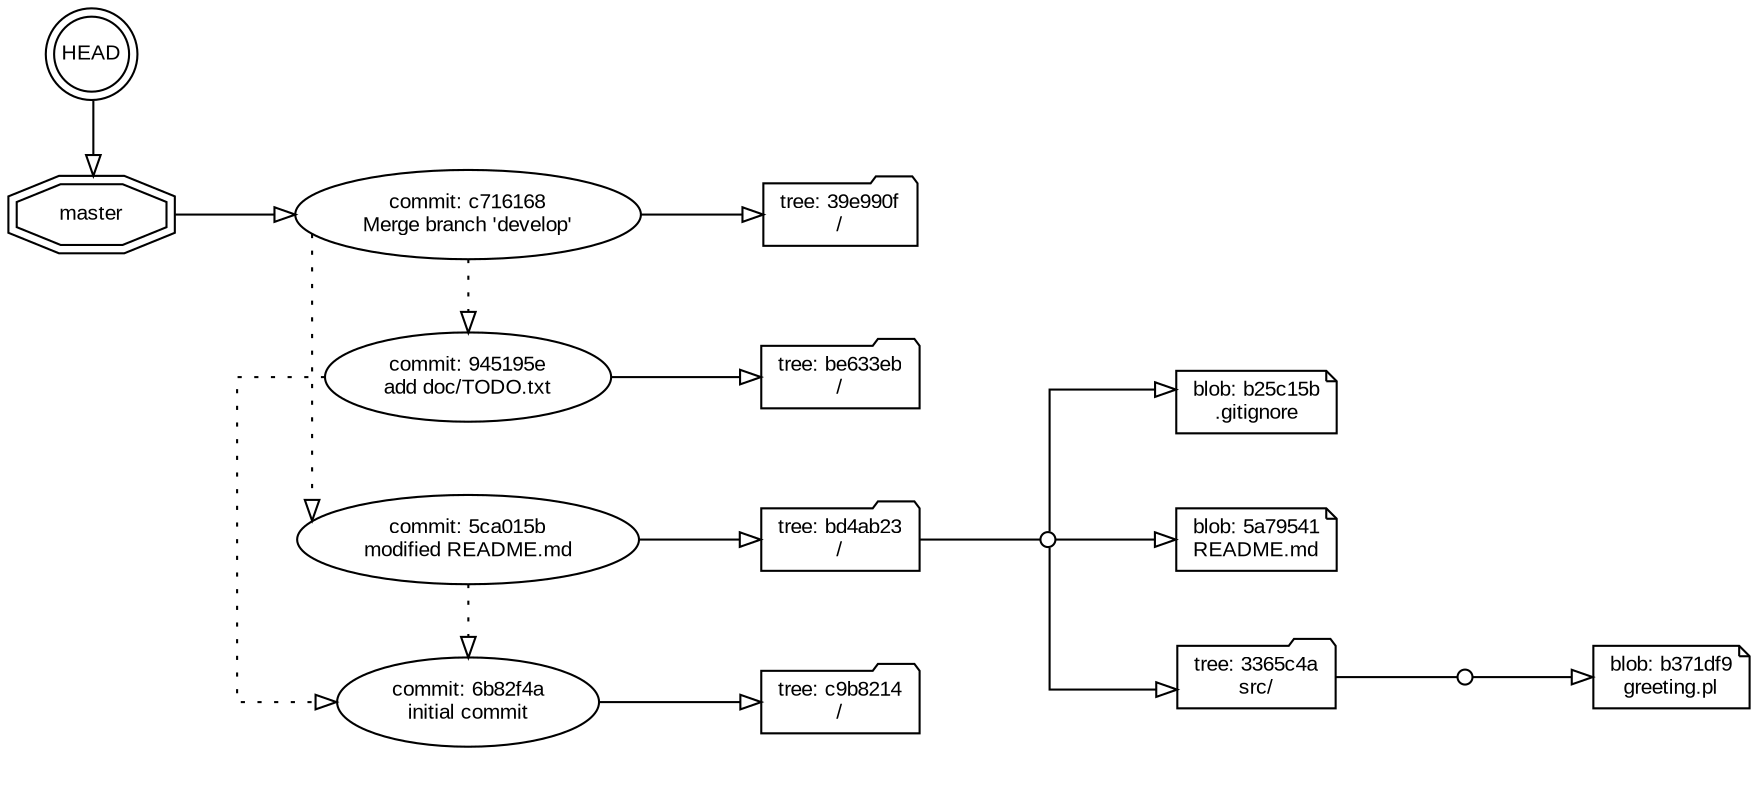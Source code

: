 // Git Repository graph
digraph main {
	node [fillcolor=white fontname=arial fontsize=10 height=0.3 shape=note style=filled]
	edge [arrowhead=onormal constraint=true fontname=arial fontsize=10]
	graph [layout=dot nodesep=0.5 rank=max rankdir=LR ranksep=0.8 splines=ortho]
	HEAD [label=HEAD fixedsize=true shape=doublecircle width=0.5]
	master [label=master shape=doubleoctagon width=0.3]
	master -> c7161686601c6fa8cd76bd20f8209e0d483e85c3 [constraint=true minlen=1 weight=10]

	c7161686601c6fa8cd76bd20f8209e0d483e85c3 [label="commit: c716168
Merge branch 'develop'" shape=ellipse]
	c7161686601c6fa8cd76bd20f8209e0d483e85c3 -> c716168_39e990f [weight=2]
	c716168_39e990f [label="tree: 39e990f
/" shape=folder]


	"945195ef39a48f726cd3a5bdfbe873fcba7b0c34" [label="commit: 945195e
add doc/TODO.txt" shape=ellipse]
	"945195ef39a48f726cd3a5bdfbe873fcba7b0c34" -> "945195e_be633eb" [weight=2]
	"945195e_be633eb" [label="tree: be633eb
/" shape=folder]




	"5ca015b0ea774ecc6beb18848dd4dbff787a6852" [label="commit: 5ca015b
modified README.md" shape=ellipse]
	"5ca015b0ea774ecc6beb18848dd4dbff787a6852" -> "5ca015b_bd4ab23" [weight=2]
	"5ca015b_bd4ab23" [label="tree: bd4ab23
/" shape=folder]
	"5ca015b_bd4ab23__" [shape=point width=0.1]
	"5ca015b_bd4ab23" -> "5ca015b_bd4ab23__" [arrowhead=none weight=4]
	"5ca015b_b25c15b" [label="blob: b25c15b
.gitignore"]
	"5ca015b_bd4ab23__" -> "5ca015b_b25c15b"
	"5ca015b_5a79541" [label="blob: 5a79541
README.md"]
	"5ca015b_bd4ab23__" -> "5ca015b_5a79541"
	"5ca015b_3365c4a" [label="tree: 3365c4a
src/" shape=folder]
	"5ca015b_3365c4a__" [shape=point width=0.1]
	"5ca015b_3365c4a" -> "5ca015b_3365c4a__" [arrowhead=none weight=4]
	"5ca015b_b371df9" [label="blob: b371df9
greeting.pl"]
	"5ca015b_3365c4a__" -> "5ca015b_b371df9"
	"5ca015b_bd4ab23__" -> "5ca015b_3365c4a"


	"6b82f4a25697fcf833de3a0bc355e5cfcea6cc10" [label="commit: 6b82f4a
initial commit" shape=ellipse]
	"6b82f4a25697fcf833de3a0bc355e5cfcea6cc10" -> "6b82f4a_c9b8214" [weight=2]
	"6b82f4a_c9b8214" [label="tree: c9b8214
/" shape=folder]

	"945195ef39a48f726cd3a5bdfbe873fcba7b0c34" -> "6b82f4a25697fcf833de3a0bc355e5cfcea6cc10" [constraint=false style=dotted weight=0]
	c7161686601c6fa8cd76bd20f8209e0d483e85c3 -> "945195ef39a48f726cd3a5bdfbe873fcba7b0c34" [constraint=false style=dotted weight=0]

	"5ca015b0ea774ecc6beb18848dd4dbff787a6852" -> "6b82f4a25697fcf833de3a0bc355e5cfcea6cc10" [constraint=false style=dotted weight=0]
	c7161686601c6fa8cd76bd20f8209e0d483e85c3 -> "5ca015b0ea774ecc6beb18848dd4dbff787a6852" [constraint=false style=dotted weight=0]

    HEAD -> master [constraint=false minlen=1]

    subgraph cluster_commits {
    color=white;
	c7161686601c6fa8cd76bd20f8209e0d483e85c3
	"6b82f4a25697fcf833de3a0bc355e5cfcea6cc10"
    	"945195ef39a48f726cd3a5bdfbe873fcba7b0c34"
	"5ca015b0ea774ecc6beb18848dd4dbff787a6852"
    }


}
